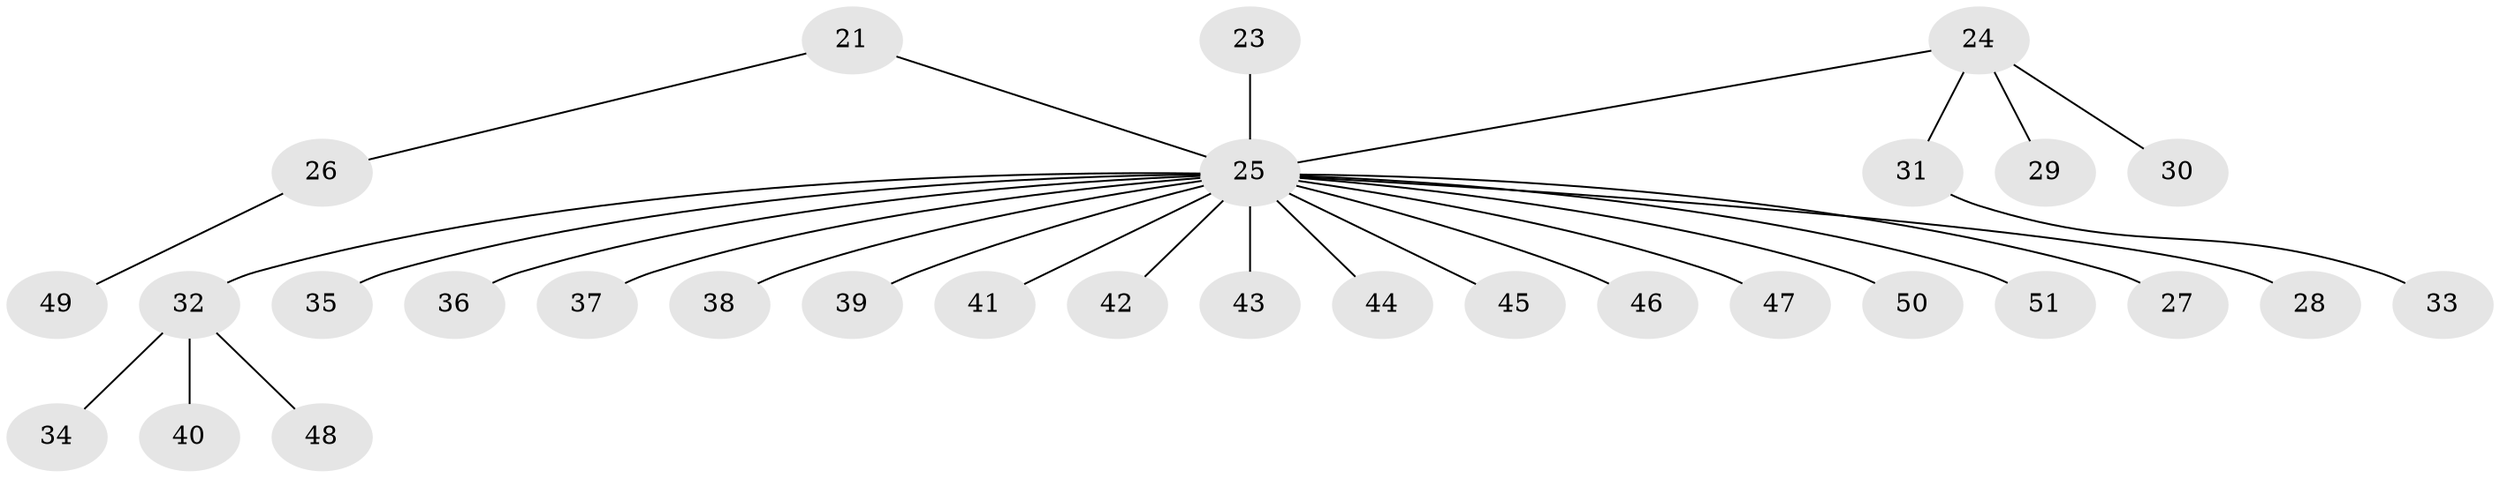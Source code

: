 // original degree distribution, {7: 0.0196078431372549, 5: 0.0784313725490196, 4: 0.058823529411764705, 3: 0.058823529411764705, 2: 0.23529411764705882, 1: 0.5490196078431373}
// Generated by graph-tools (version 1.1) at 2025/56/03/04/25 21:56:12]
// undirected, 30 vertices, 29 edges
graph export_dot {
graph [start="1"]
  node [color=gray90,style=filled];
  21;
  23;
  24 [super="+7"];
  25 [super="+3+5+15+13+14+17+18+19+22"];
  26;
  27;
  28;
  29;
  30;
  31;
  32 [super="+12"];
  33;
  34;
  35;
  36;
  37;
  38;
  39;
  40;
  41;
  42;
  43;
  44;
  45;
  46;
  47 [super="+20"];
  48;
  49;
  50;
  51;
  21 -- 26;
  21 -- 25;
  23 -- 25;
  24 -- 25;
  24 -- 29;
  24 -- 30;
  24 -- 31;
  25 -- 27;
  25 -- 41;
  25 -- 35;
  25 -- 37;
  25 -- 42;
  25 -- 44;
  25 -- 45;
  25 -- 51;
  25 -- 39;
  25 -- 36;
  25 -- 38;
  25 -- 43;
  25 -- 32;
  25 -- 28;
  25 -- 50;
  25 -- 46;
  25 -- 47;
  26 -- 49;
  31 -- 33;
  32 -- 40;
  32 -- 34;
  32 -- 48;
}
